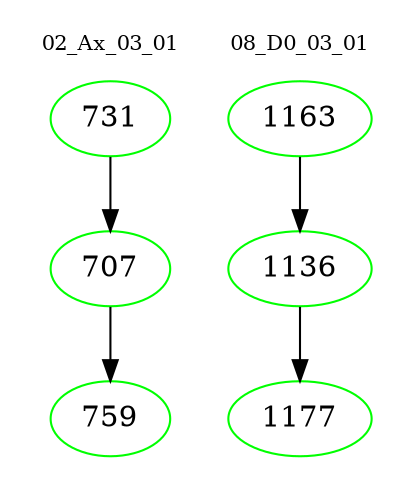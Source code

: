 digraph{
subgraph cluster_0 {
color = white
label = "02_Ax_03_01";
fontsize=10;
T0_731 [label="731", color="green"]
T0_731 -> T0_707 [color="black"]
T0_707 [label="707", color="green"]
T0_707 -> T0_759 [color="black"]
T0_759 [label="759", color="green"]
}
subgraph cluster_1 {
color = white
label = "08_D0_03_01";
fontsize=10;
T1_1163 [label="1163", color="green"]
T1_1163 -> T1_1136 [color="black"]
T1_1136 [label="1136", color="green"]
T1_1136 -> T1_1177 [color="black"]
T1_1177 [label="1177", color="green"]
}
}

